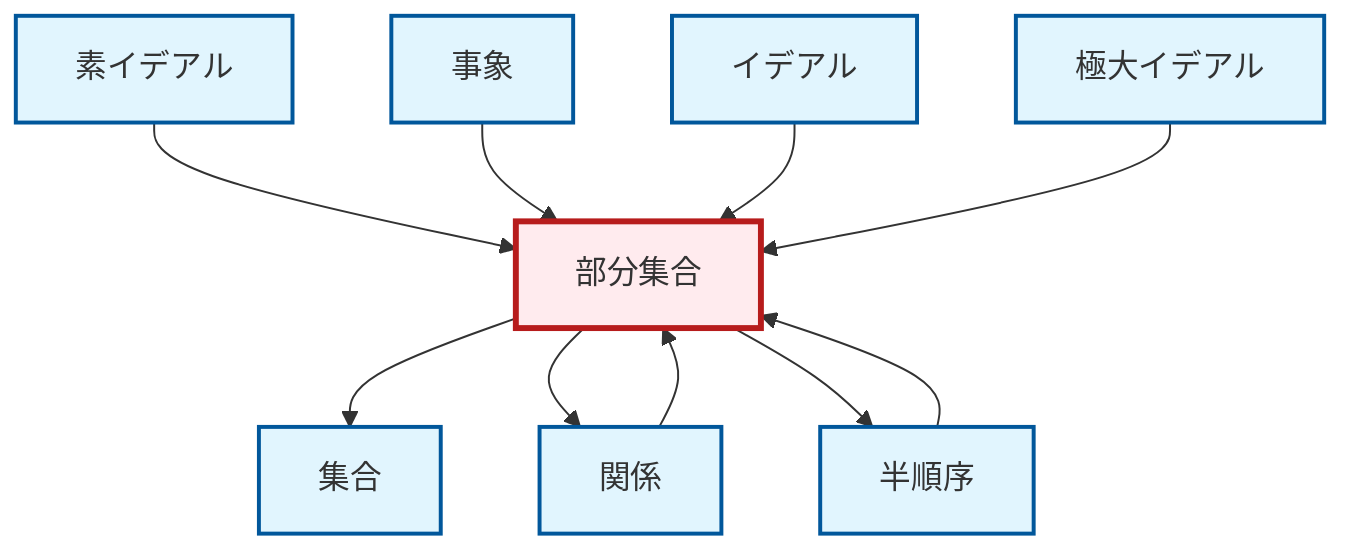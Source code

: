 graph TD
    classDef definition fill:#e1f5fe,stroke:#01579b,stroke-width:2px
    classDef theorem fill:#f3e5f5,stroke:#4a148c,stroke-width:2px
    classDef axiom fill:#fff3e0,stroke:#e65100,stroke-width:2px
    classDef example fill:#e8f5e9,stroke:#1b5e20,stroke-width:2px
    classDef current fill:#ffebee,stroke:#b71c1c,stroke-width:3px
    def-subset["部分集合"]:::definition
    def-prime-ideal["素イデアル"]:::definition
    def-relation["関係"]:::definition
    def-set["集合"]:::definition
    def-event["事象"]:::definition
    def-ideal["イデアル"]:::definition
    def-partial-order["半順序"]:::definition
    def-maximal-ideal["極大イデアル"]:::definition
    def-prime-ideal --> def-subset
    def-relation --> def-subset
    def-event --> def-subset
    def-ideal --> def-subset
    def-subset --> def-set
    def-subset --> def-relation
    def-subset --> def-partial-order
    def-partial-order --> def-subset
    def-maximal-ideal --> def-subset
    class def-subset current